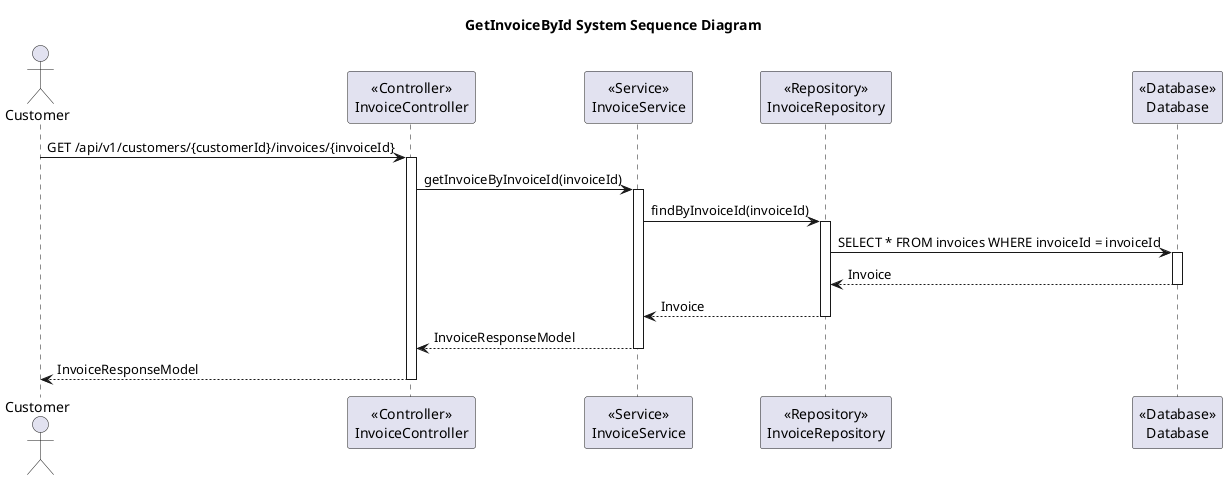 @startuml
title GetInvoiceById System Sequence Diagram

actor Customer

participant InvoiceController as "<<Controller>>\nInvoiceController"
participant InvoiceService as "<<Service>>\nInvoiceService"
participant InvoiceRepository as "<<Repository>>\nInvoiceRepository"
participant Database as "<<Database>>\nDatabase"

Customer -> InvoiceController: GET /api/v1/customers/{customerId}/invoices/{invoiceId}
activate InvoiceController

InvoiceController -> InvoiceService: getInvoiceByInvoiceId(invoiceId)
activate InvoiceService

InvoiceService -> InvoiceRepository: findByInvoiceId(invoiceId)
activate InvoiceRepository

InvoiceRepository -> Database: SELECT * FROM invoices WHERE invoiceId = invoiceId
activate Database

Database --> InvoiceRepository: Invoice
deactivate Database

InvoiceRepository --> InvoiceService: Invoice
deactivate InvoiceRepository

InvoiceService --> InvoiceController: InvoiceResponseModel
deactivate InvoiceService

InvoiceController --> Customer: InvoiceResponseModel
deactivate InvoiceController
@enduml
